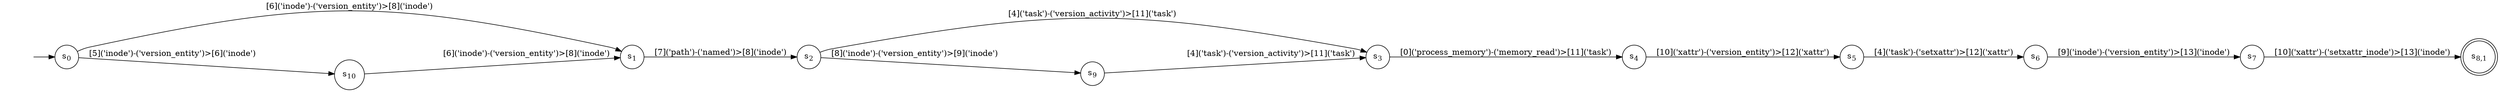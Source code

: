 digraph DFA {
    rankdir = LR;
    I [style = invis];
    I -> S0;
    S0 [label = <s<sub>0</sub>>, shape = circle];
    S1 [label = <s<sub>1</sub>>, shape = circle];
    S2 [label = <s<sub>2</sub>>, shape = circle];
    S3 [label = <s<sub>3</sub>>, shape = circle];
    S4 [label = <s<sub>4</sub>>, shape = circle];
    S5 [label = <s<sub>5</sub>>, shape = circle];
    S6 [label = <s<sub>6</sub>>, shape = circle];
    S7 [label = <s<sub>7</sub>>, shape = circle];
    S8 [label = <s<sub>8,1</sub>>, shape = circle, peripheries = 2];
    S7 -> S8 [label = "[10]('xattr')-('setxattr_inode')>[13]('inode')"];
    S6 -> S7 [label = "[9]('inode')-('version_entity')>[13]('inode')"];
    S5 -> S6 [label = "[4]('task')-('setxattr')>[12]('xattr')"];
    S4 -> S5 [label = "[10]('xattr')-('version_entity')>[12]('xattr')"];
    S3 -> S4 [label = "[0]('process_memory')-('memory_read')>[11]('task')"];
    S2 -> S3 [label = "[4]('task')-('version_activity')>[11]('task')"];
    S9 [label = <s<sub>9</sub>>, shape = circle];
    S9 -> S3 [label = "[4]('task')-('version_activity')>[11]('task')"];
    S2 -> S9 [label = "[8]('inode')-('version_entity')>[9]('inode')"];
    S1 -> S2 [label = "[7]('path')-('named')>[8]('inode')"];
    S0 -> S1 [label = "[6]('inode')-('version_entity')>[8]('inode')"];
    S10 [label = <s<sub>10</sub>>, shape = circle];
    S10 -> S1 [label = "[6]('inode')-('version_entity')>[8]('inode')"];
    S0 -> S10 [label = "[5]('inode')-('version_entity')>[6]('inode')"];
}
